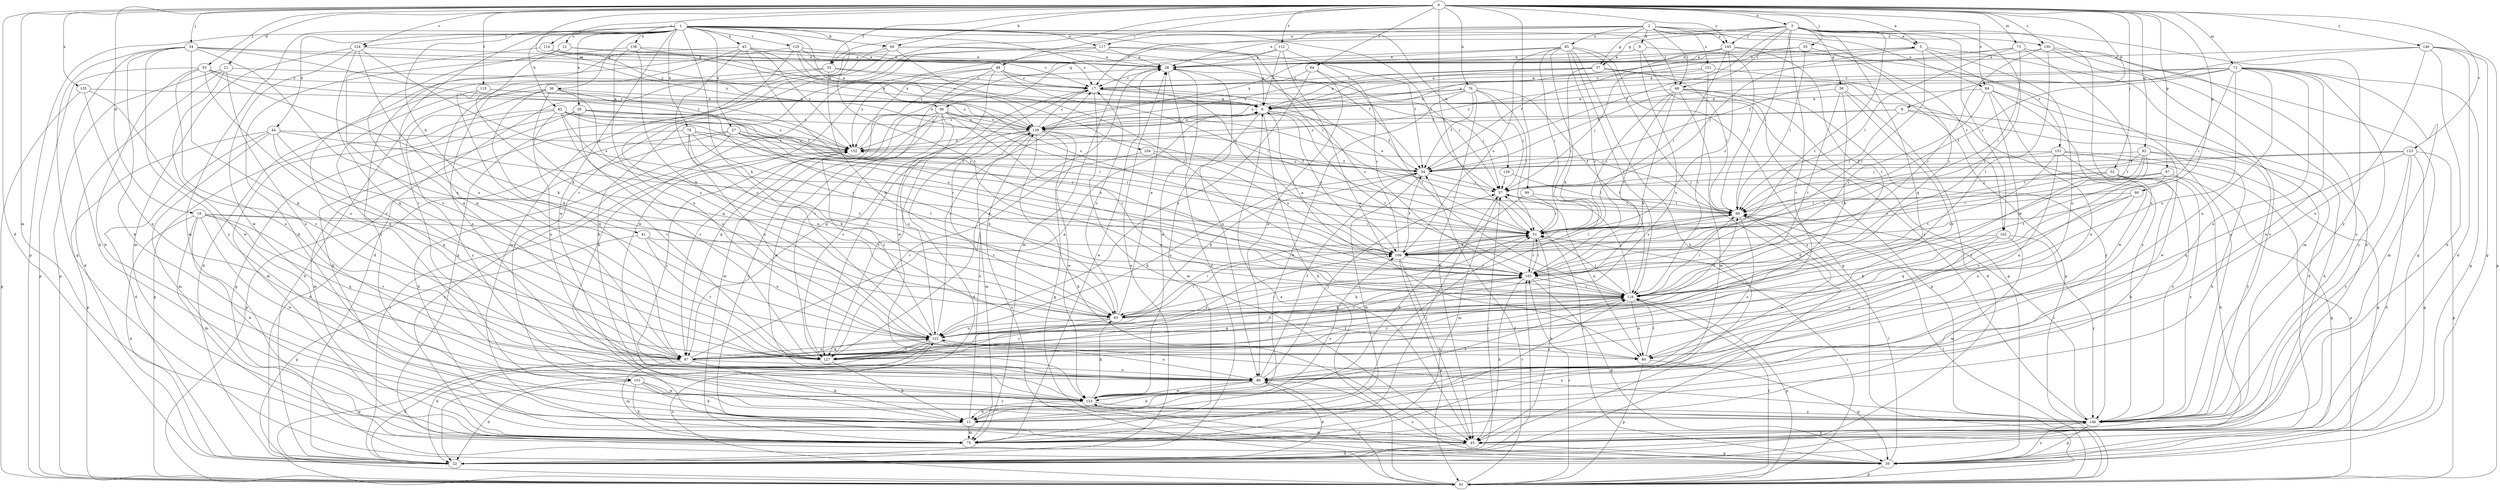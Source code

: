 strict digraph  {
0;
1;
2;
3;
5;
6;
8;
9;
11;
12;
17;
19;
21;
22;
26;
27;
28;
33;
34;
36;
37;
38;
39;
41;
42;
43;
44;
45;
48;
51;
52;
53;
54;
55;
57;
60;
63;
64;
68;
69;
72;
73;
75;
76;
78;
80;
84;
85;
86;
87;
90;
91;
92;
96;
97;
99;
101;
102;
103;
104;
109;
112;
114;
115;
116;
117;
121;
122;
123;
124;
125;
127;
129;
133;
135;
138;
139;
140;
145;
146;
150;
151;
152;
0 -> 3  [label=a];
0 -> 5  [label=a];
0 -> 8  [label=b];
0 -> 19  [label=d];
0 -> 21  [label=d];
0 -> 22  [label=d];
0 -> 33  [label=f];
0 -> 48  [label=i];
0 -> 51  [label=i];
0 -> 52  [label=j];
0 -> 53  [label=j];
0 -> 54  [label=j];
0 -> 55  [label=j];
0 -> 60  [label=k];
0 -> 64  [label=l];
0 -> 72  [label=m];
0 -> 73  [label=m];
0 -> 75  [label=m];
0 -> 76  [label=n];
0 -> 84  [label=o];
0 -> 87  [label=p];
0 -> 90  [label=p];
0 -> 92  [label=q];
0 -> 96  [label=q];
0 -> 99  [label=r];
0 -> 101  [label=r];
0 -> 112  [label=t];
0 -> 114  [label=t];
0 -> 115  [label=t];
0 -> 123  [label=v];
0 -> 124  [label=v];
0 -> 135  [label=x];
0 -> 140  [label=y];
0 -> 145  [label=y];
0 -> 150  [label=z];
1 -> 12  [label=c];
1 -> 26  [label=e];
1 -> 27  [label=e];
1 -> 36  [label=g];
1 -> 41  [label=h];
1 -> 42  [label=h];
1 -> 43  [label=h];
1 -> 44  [label=h];
1 -> 51  [label=i];
1 -> 57  [label=j];
1 -> 60  [label=k];
1 -> 63  [label=k];
1 -> 68  [label=l];
1 -> 75  [label=m];
1 -> 78  [label=n];
1 -> 91  [label=p];
1 -> 101  [label=r];
1 -> 104  [label=s];
1 -> 109  [label=s];
1 -> 116  [label=t];
1 -> 117  [label=u];
1 -> 124  [label=v];
1 -> 125  [label=v];
1 -> 129  [label=w];
1 -> 133  [label=w];
1 -> 138  [label=x];
2 -> 9  [label=b];
2 -> 17  [label=c];
2 -> 33  [label=f];
2 -> 37  [label=g];
2 -> 68  [label=l];
2 -> 84  [label=o];
2 -> 85  [label=o];
2 -> 102  [label=r];
2 -> 117  [label=u];
2 -> 121  [label=u];
2 -> 145  [label=y];
2 -> 150  [label=z];
3 -> 5  [label=a];
3 -> 28  [label=e];
3 -> 34  [label=f];
3 -> 37  [label=g];
3 -> 38  [label=g];
3 -> 68  [label=l];
3 -> 69  [label=l];
3 -> 86  [label=o];
3 -> 96  [label=q];
3 -> 97  [label=q];
3 -> 102  [label=r];
3 -> 103  [label=r];
3 -> 116  [label=t];
3 -> 127  [label=v];
3 -> 145  [label=y];
3 -> 146  [label=y];
5 -> 28  [label=e];
5 -> 57  [label=j];
5 -> 75  [label=m];
5 -> 80  [label=n];
5 -> 103  [label=r];
5 -> 139  [label=x];
5 -> 151  [label=z];
6 -> 5  [label=a];
6 -> 34  [label=f];
6 -> 45  [label=h];
6 -> 75  [label=m];
6 -> 109  [label=s];
6 -> 116  [label=t];
6 -> 139  [label=x];
8 -> 45  [label=h];
8 -> 69  [label=l];
8 -> 133  [label=w];
8 -> 139  [label=x];
8 -> 152  [label=z];
9 -> 28  [label=e];
9 -> 69  [label=l];
9 -> 122  [label=u];
9 -> 146  [label=y];
11 -> 51  [label=i];
11 -> 75  [label=m];
11 -> 109  [label=s];
11 -> 116  [label=t];
11 -> 139  [label=x];
12 -> 17  [label=c];
12 -> 28  [label=e];
12 -> 63  [label=k];
12 -> 97  [label=q];
17 -> 6  [label=a];
17 -> 45  [label=h];
17 -> 57  [label=j];
17 -> 97  [label=q];
17 -> 127  [label=v];
19 -> 11  [label=b];
19 -> 22  [label=d];
19 -> 51  [label=i];
19 -> 75  [label=m];
19 -> 97  [label=q];
19 -> 116  [label=t];
19 -> 127  [label=v];
19 -> 133  [label=w];
21 -> 17  [label=c];
21 -> 22  [label=d];
21 -> 86  [label=o];
21 -> 91  [label=p];
21 -> 133  [label=w];
22 -> 28  [label=e];
22 -> 57  [label=j];
22 -> 103  [label=r];
22 -> 152  [label=z];
26 -> 11  [label=b];
26 -> 39  [label=g];
26 -> 103  [label=r];
26 -> 127  [label=v];
26 -> 139  [label=x];
26 -> 152  [label=z];
27 -> 22  [label=d];
27 -> 45  [label=h];
27 -> 63  [label=k];
27 -> 69  [label=l];
27 -> 91  [label=p];
27 -> 109  [label=s];
27 -> 152  [label=z];
28 -> 17  [label=c];
28 -> 22  [label=d];
28 -> 86  [label=o];
28 -> 133  [label=w];
33 -> 6  [label=a];
33 -> 17  [label=c];
33 -> 22  [label=d];
33 -> 63  [label=k];
33 -> 86  [label=o];
34 -> 57  [label=j];
34 -> 63  [label=k];
34 -> 75  [label=m];
34 -> 122  [label=u];
34 -> 152  [label=z];
36 -> 6  [label=a];
36 -> 22  [label=d];
36 -> 80  [label=n];
36 -> 86  [label=o];
36 -> 97  [label=q];
36 -> 103  [label=r];
36 -> 146  [label=y];
37 -> 6  [label=a];
37 -> 17  [label=c];
37 -> 51  [label=i];
37 -> 69  [label=l];
37 -> 139  [label=x];
37 -> 146  [label=y];
38 -> 6  [label=a];
38 -> 22  [label=d];
38 -> 63  [label=k];
38 -> 116  [label=t];
38 -> 127  [label=v];
39 -> 57  [label=j];
39 -> 69  [label=l];
39 -> 86  [label=o];
39 -> 91  [label=p];
39 -> 133  [label=w];
39 -> 146  [label=y];
41 -> 91  [label=p];
41 -> 109  [label=s];
41 -> 122  [label=u];
41 -> 127  [label=v];
42 -> 34  [label=f];
42 -> 69  [label=l];
42 -> 75  [label=m];
42 -> 91  [label=p];
42 -> 103  [label=r];
42 -> 109  [label=s];
42 -> 122  [label=u];
42 -> 127  [label=v];
42 -> 139  [label=x];
43 -> 28  [label=e];
43 -> 97  [label=q];
43 -> 103  [label=r];
43 -> 122  [label=u];
43 -> 139  [label=x];
43 -> 146  [label=y];
43 -> 152  [label=z];
44 -> 22  [label=d];
44 -> 75  [label=m];
44 -> 91  [label=p];
44 -> 97  [label=q];
44 -> 116  [label=t];
44 -> 127  [label=v];
44 -> 152  [label=z];
45 -> 22  [label=d];
45 -> 39  [label=g];
48 -> 17  [label=c];
48 -> 51  [label=i];
48 -> 57  [label=j];
48 -> 97  [label=q];
48 -> 127  [label=v];
48 -> 133  [label=w];
48 -> 152  [label=z];
51 -> 28  [label=e];
51 -> 45  [label=h];
51 -> 103  [label=r];
51 -> 109  [label=s];
52 -> 11  [label=b];
52 -> 45  [label=h];
52 -> 51  [label=i];
52 -> 57  [label=j];
52 -> 109  [label=s];
52 -> 146  [label=y];
53 -> 11  [label=b];
53 -> 17  [label=c];
53 -> 63  [label=k];
53 -> 86  [label=o];
53 -> 91  [label=p];
53 -> 127  [label=v];
53 -> 152  [label=z];
54 -> 11  [label=b];
54 -> 28  [label=e];
54 -> 39  [label=g];
54 -> 45  [label=h];
54 -> 97  [label=q];
54 -> 122  [label=u];
54 -> 139  [label=x];
54 -> 146  [label=y];
54 -> 152  [label=z];
55 -> 6  [label=a];
55 -> 28  [label=e];
55 -> 69  [label=l];
55 -> 103  [label=r];
57 -> 69  [label=l];
57 -> 75  [label=m];
57 -> 80  [label=n];
60 -> 22  [label=d];
60 -> 28  [label=e];
60 -> 34  [label=f];
60 -> 39  [label=g];
60 -> 75  [label=m];
60 -> 103  [label=r];
63 -> 17  [label=c];
63 -> 28  [label=e];
63 -> 51  [label=i];
63 -> 69  [label=l];
63 -> 122  [label=u];
63 -> 127  [label=v];
64 -> 17  [label=c];
64 -> 86  [label=o];
64 -> 116  [label=t];
64 -> 122  [label=u];
68 -> 6  [label=a];
68 -> 39  [label=g];
68 -> 51  [label=i];
68 -> 63  [label=k];
68 -> 75  [label=m];
68 -> 91  [label=p];
68 -> 103  [label=r];
68 -> 146  [label=y];
69 -> 51  [label=i];
69 -> 86  [label=o];
69 -> 109  [label=s];
69 -> 133  [label=w];
72 -> 17  [label=c];
72 -> 34  [label=f];
72 -> 39  [label=g];
72 -> 51  [label=i];
72 -> 69  [label=l];
72 -> 75  [label=m];
72 -> 80  [label=n];
72 -> 86  [label=o];
72 -> 122  [label=u];
72 -> 133  [label=w];
72 -> 146  [label=y];
72 -> 152  [label=z];
73 -> 6  [label=a];
73 -> 28  [label=e];
73 -> 51  [label=i];
73 -> 69  [label=l];
73 -> 116  [label=t];
73 -> 146  [label=y];
75 -> 28  [label=e];
75 -> 57  [label=j];
75 -> 152  [label=z];
76 -> 6  [label=a];
76 -> 11  [label=b];
76 -> 34  [label=f];
76 -> 45  [label=h];
76 -> 51  [label=i];
76 -> 57  [label=j];
76 -> 116  [label=t];
76 -> 139  [label=x];
76 -> 152  [label=z];
78 -> 51  [label=i];
78 -> 63  [label=k];
78 -> 75  [label=m];
78 -> 116  [label=t];
78 -> 122  [label=u];
78 -> 152  [label=z];
80 -> 39  [label=g];
80 -> 91  [label=p];
80 -> 116  [label=t];
84 -> 6  [label=a];
84 -> 22  [label=d];
84 -> 86  [label=o];
84 -> 103  [label=r];
84 -> 122  [label=u];
84 -> 133  [label=w];
85 -> 22  [label=d];
85 -> 28  [label=e];
85 -> 45  [label=h];
85 -> 51  [label=i];
85 -> 63  [label=k];
85 -> 91  [label=p];
85 -> 103  [label=r];
85 -> 109  [label=s];
85 -> 116  [label=t];
85 -> 152  [label=z];
86 -> 11  [label=b];
86 -> 22  [label=d];
86 -> 34  [label=f];
86 -> 57  [label=j];
86 -> 133  [label=w];
86 -> 152  [label=z];
87 -> 39  [label=g];
87 -> 51  [label=i];
87 -> 57  [label=j];
87 -> 127  [label=v];
90 -> 69  [label=l];
90 -> 80  [label=n];
90 -> 97  [label=q];
90 -> 109  [label=s];
91 -> 6  [label=a];
91 -> 34  [label=f];
91 -> 51  [label=i];
91 -> 69  [label=l];
91 -> 86  [label=o];
91 -> 103  [label=r];
91 -> 116  [label=t];
91 -> 122  [label=u];
91 -> 139  [label=x];
92 -> 11  [label=b];
92 -> 34  [label=f];
92 -> 57  [label=j];
92 -> 103  [label=r];
92 -> 116  [label=t];
92 -> 127  [label=v];
92 -> 146  [label=y];
96 -> 45  [label=h];
96 -> 51  [label=i];
96 -> 69  [label=l];
96 -> 75  [label=m];
96 -> 97  [label=q];
96 -> 116  [label=t];
96 -> 122  [label=u];
96 -> 127  [label=v];
96 -> 133  [label=w];
96 -> 139  [label=x];
97 -> 6  [label=a];
97 -> 11  [label=b];
97 -> 22  [label=d];
97 -> 75  [label=m];
97 -> 86  [label=o];
97 -> 103  [label=r];
97 -> 109  [label=s];
97 -> 122  [label=u];
99 -> 11  [label=b];
99 -> 51  [label=i];
99 -> 69  [label=l];
101 -> 11  [label=b];
101 -> 22  [label=d];
101 -> 45  [label=h];
101 -> 133  [label=w];
101 -> 146  [label=y];
102 -> 63  [label=k];
102 -> 75  [label=m];
102 -> 86  [label=o];
102 -> 109  [label=s];
102 -> 146  [label=y];
103 -> 6  [label=a];
103 -> 39  [label=g];
103 -> 45  [label=h];
103 -> 51  [label=i];
103 -> 63  [label=k];
103 -> 116  [label=t];
104 -> 34  [label=f];
104 -> 109  [label=s];
104 -> 127  [label=v];
109 -> 17  [label=c];
109 -> 34  [label=f];
109 -> 45  [label=h];
109 -> 69  [label=l];
109 -> 91  [label=p];
109 -> 103  [label=r];
112 -> 6  [label=a];
112 -> 28  [label=e];
112 -> 75  [label=m];
112 -> 80  [label=n];
112 -> 103  [label=r];
114 -> 6  [label=a];
114 -> 28  [label=e];
114 -> 57  [label=j];
114 -> 127  [label=v];
115 -> 6  [label=a];
115 -> 63  [label=k];
115 -> 97  [label=q];
115 -> 139  [label=x];
116 -> 51  [label=i];
116 -> 57  [label=j];
116 -> 63  [label=k];
116 -> 69  [label=l];
116 -> 80  [label=n];
116 -> 91  [label=p];
116 -> 97  [label=q];
116 -> 127  [label=v];
117 -> 6  [label=a];
117 -> 11  [label=b];
117 -> 28  [label=e];
117 -> 34  [label=f];
117 -> 45  [label=h];
117 -> 133  [label=w];
121 -> 17  [label=c];
121 -> 57  [label=j];
121 -> 91  [label=p];
121 -> 116  [label=t];
122 -> 17  [label=c];
122 -> 22  [label=d];
122 -> 51  [label=i];
122 -> 80  [label=n];
122 -> 86  [label=o];
122 -> 91  [label=p];
122 -> 97  [label=q];
122 -> 103  [label=r];
122 -> 127  [label=v];
122 -> 152  [label=z];
123 -> 22  [label=d];
123 -> 34  [label=f];
123 -> 39  [label=g];
123 -> 69  [label=l];
123 -> 91  [label=p];
123 -> 97  [label=q];
123 -> 146  [label=y];
124 -> 28  [label=e];
124 -> 75  [label=m];
124 -> 97  [label=q];
124 -> 109  [label=s];
124 -> 122  [label=u];
124 -> 133  [label=w];
125 -> 6  [label=a];
125 -> 17  [label=c];
125 -> 28  [label=e];
125 -> 86  [label=o];
125 -> 109  [label=s];
125 -> 122  [label=u];
127 -> 11  [label=b];
127 -> 28  [label=e];
127 -> 51  [label=i];
127 -> 116  [label=t];
129 -> 57  [label=j];
129 -> 69  [label=l];
133 -> 11  [label=b];
133 -> 63  [label=k];
133 -> 116  [label=t];
133 -> 146  [label=y];
135 -> 6  [label=a];
135 -> 91  [label=p];
135 -> 97  [label=q];
135 -> 127  [label=v];
138 -> 11  [label=b];
138 -> 28  [label=e];
138 -> 63  [label=k];
138 -> 80  [label=n];
138 -> 139  [label=x];
139 -> 6  [label=a];
139 -> 17  [label=c];
139 -> 22  [label=d];
139 -> 39  [label=g];
139 -> 45  [label=h];
139 -> 51  [label=i];
139 -> 75  [label=m];
139 -> 127  [label=v];
139 -> 133  [label=w];
139 -> 152  [label=z];
140 -> 22  [label=d];
140 -> 28  [label=e];
140 -> 34  [label=f];
140 -> 39  [label=g];
140 -> 45  [label=h];
140 -> 86  [label=o];
140 -> 91  [label=p];
145 -> 28  [label=e];
145 -> 34  [label=f];
145 -> 51  [label=i];
145 -> 109  [label=s];
145 -> 116  [label=t];
145 -> 139  [label=x];
145 -> 146  [label=y];
146 -> 39  [label=g];
146 -> 45  [label=h];
146 -> 69  [label=l];
146 -> 122  [label=u];
150 -> 28  [label=e];
150 -> 39  [label=g];
150 -> 45  [label=h];
150 -> 103  [label=r];
150 -> 116  [label=t];
150 -> 146  [label=y];
151 -> 34  [label=f];
151 -> 39  [label=g];
151 -> 80  [label=n];
151 -> 91  [label=p];
151 -> 109  [label=s];
151 -> 116  [label=t];
151 -> 146  [label=y];
152 -> 28  [label=e];
152 -> 34  [label=f];
}
